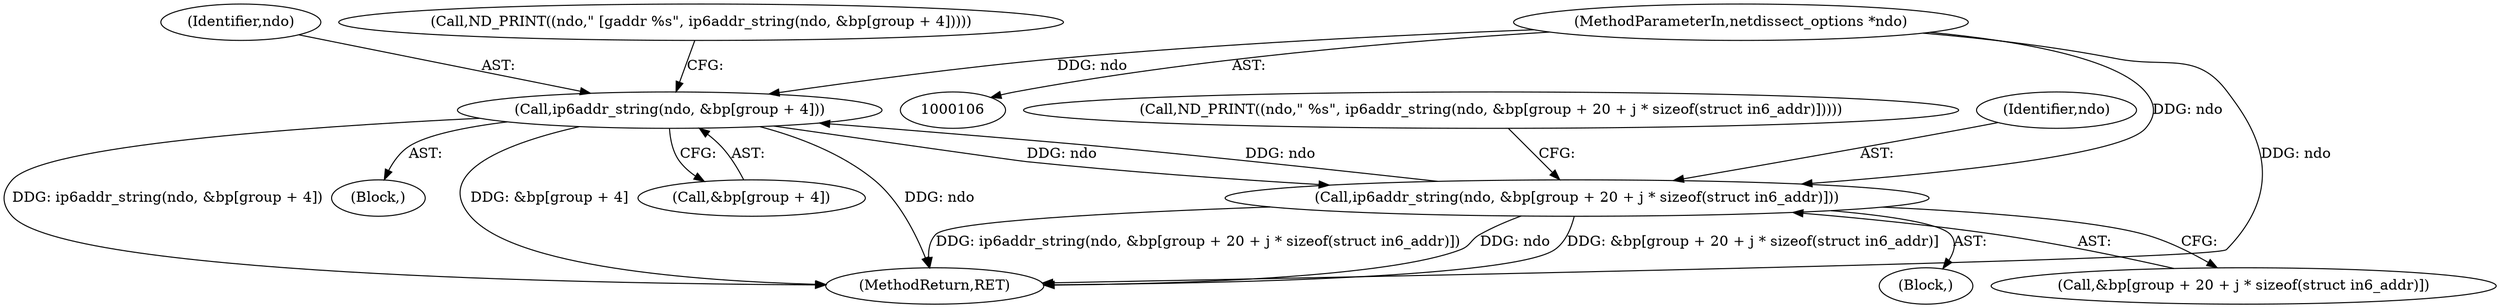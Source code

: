 digraph "0_tcpdump_d7505276842e85bfd067fa21cdb32b8a2dc3c5e4_4@array" {
"1000200" [label="(Call,ip6addr_string(ndo, &bp[group + 4]))"];
"1000299" [label="(Call,ip6addr_string(ndo, &bp[group + 20 + j * sizeof(struct in6_addr)]))"];
"1000200" [label="(Call,ip6addr_string(ndo, &bp[group + 4]))"];
"1000107" [label="(MethodParameterIn,netdissect_options *ndo)"];
"1000202" [label="(Call,&bp[group + 4])"];
"1000198" [label="(Block,)"];
"1000301" [label="(Call,&bp[group + 20 + j * sizeof(struct in6_addr)])"];
"1000201" [label="(Identifier,ndo)"];
"1000200" [label="(Call,ip6addr_string(ndo, &bp[group + 4]))"];
"1000300" [label="(Identifier,ndo)"];
"1000294" [label="(Call,ND_PRINT((ndo,\" %s\", ip6addr_string(ndo, &bp[group + 20 + j * sizeof(struct in6_addr)]))))"];
"1000299" [label="(Call,ip6addr_string(ndo, &bp[group + 20 + j * sizeof(struct in6_addr)]))"];
"1000337" [label="(MethodReturn,RET)"];
"1000297" [label="(Block,)"];
"1000195" [label="(Call,ND_PRINT((ndo,\" [gaddr %s\", ip6addr_string(ndo, &bp[group + 4]))))"];
"1000107" [label="(MethodParameterIn,netdissect_options *ndo)"];
"1000200" -> "1000198"  [label="AST: "];
"1000200" -> "1000202"  [label="CFG: "];
"1000201" -> "1000200"  [label="AST: "];
"1000202" -> "1000200"  [label="AST: "];
"1000195" -> "1000200"  [label="CFG: "];
"1000200" -> "1000337"  [label="DDG: ndo"];
"1000200" -> "1000337"  [label="DDG: ip6addr_string(ndo, &bp[group + 4])"];
"1000200" -> "1000337"  [label="DDG: &bp[group + 4]"];
"1000299" -> "1000200"  [label="DDG: ndo"];
"1000107" -> "1000200"  [label="DDG: ndo"];
"1000200" -> "1000299"  [label="DDG: ndo"];
"1000299" -> "1000297"  [label="AST: "];
"1000299" -> "1000301"  [label="CFG: "];
"1000300" -> "1000299"  [label="AST: "];
"1000301" -> "1000299"  [label="AST: "];
"1000294" -> "1000299"  [label="CFG: "];
"1000299" -> "1000337"  [label="DDG: &bp[group + 20 + j * sizeof(struct in6_addr)]"];
"1000299" -> "1000337"  [label="DDG: ip6addr_string(ndo, &bp[group + 20 + j * sizeof(struct in6_addr)])"];
"1000299" -> "1000337"  [label="DDG: ndo"];
"1000107" -> "1000299"  [label="DDG: ndo"];
"1000107" -> "1000106"  [label="AST: "];
"1000107" -> "1000337"  [label="DDG: ndo"];
}
